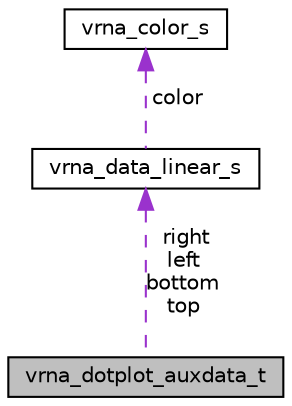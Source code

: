 digraph "vrna_dotplot_auxdata_t"
{
 // INTERACTIVE_SVG=YES
 // LATEX_PDF_SIZE
  bgcolor="transparent";
  edge [fontname="Helvetica",fontsize="10",labelfontname="Helvetica",labelfontsize="10"];
  node [fontname="Helvetica",fontsize="10",shape=record];
  Node1 [label="vrna_dotplot_auxdata_t",height=0.2,width=0.4,color="black", fillcolor="grey75", style="filled", fontcolor="black",tooltip=" "];
  Node2 -> Node1 [dir="back",color="darkorchid3",fontsize="10",style="dashed",label=" right\nleft\nbottom\ntop" ,fontname="Helvetica"];
  Node2 [label="vrna_data_linear_s",height=0.2,width=0.4,color="black",URL="$group__data__structures.html#structvrna__data__linear__s",tooltip=" "];
  Node3 -> Node2 [dir="back",color="darkorchid3",fontsize="10",style="dashed",label=" color" ,fontname="Helvetica"];
  Node3 [label="vrna_color_s",height=0.2,width=0.4,color="black",URL="$group__data__structures.html#structvrna__color__s",tooltip=" "];
}

